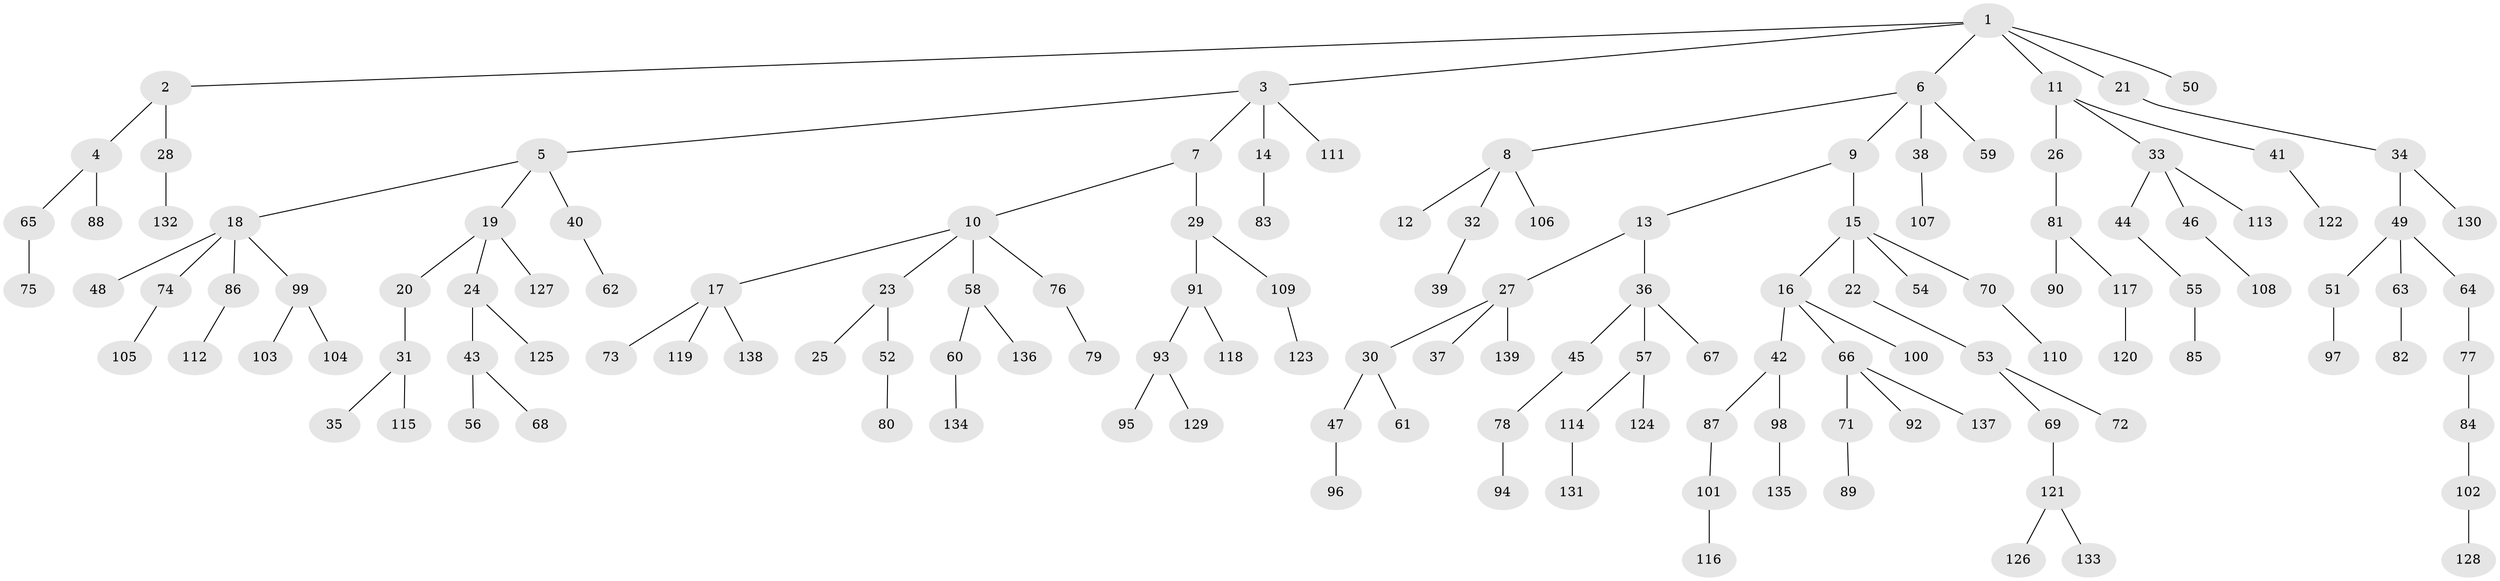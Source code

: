 // Generated by graph-tools (version 1.1) at 2025/26/03/09/25 03:26:26]
// undirected, 139 vertices, 138 edges
graph export_dot {
graph [start="1"]
  node [color=gray90,style=filled];
  1;
  2;
  3;
  4;
  5;
  6;
  7;
  8;
  9;
  10;
  11;
  12;
  13;
  14;
  15;
  16;
  17;
  18;
  19;
  20;
  21;
  22;
  23;
  24;
  25;
  26;
  27;
  28;
  29;
  30;
  31;
  32;
  33;
  34;
  35;
  36;
  37;
  38;
  39;
  40;
  41;
  42;
  43;
  44;
  45;
  46;
  47;
  48;
  49;
  50;
  51;
  52;
  53;
  54;
  55;
  56;
  57;
  58;
  59;
  60;
  61;
  62;
  63;
  64;
  65;
  66;
  67;
  68;
  69;
  70;
  71;
  72;
  73;
  74;
  75;
  76;
  77;
  78;
  79;
  80;
  81;
  82;
  83;
  84;
  85;
  86;
  87;
  88;
  89;
  90;
  91;
  92;
  93;
  94;
  95;
  96;
  97;
  98;
  99;
  100;
  101;
  102;
  103;
  104;
  105;
  106;
  107;
  108;
  109;
  110;
  111;
  112;
  113;
  114;
  115;
  116;
  117;
  118;
  119;
  120;
  121;
  122;
  123;
  124;
  125;
  126;
  127;
  128;
  129;
  130;
  131;
  132;
  133;
  134;
  135;
  136;
  137;
  138;
  139;
  1 -- 2;
  1 -- 3;
  1 -- 6;
  1 -- 11;
  1 -- 21;
  1 -- 50;
  2 -- 4;
  2 -- 28;
  3 -- 5;
  3 -- 7;
  3 -- 14;
  3 -- 111;
  4 -- 65;
  4 -- 88;
  5 -- 18;
  5 -- 19;
  5 -- 40;
  6 -- 8;
  6 -- 9;
  6 -- 38;
  6 -- 59;
  7 -- 10;
  7 -- 29;
  8 -- 12;
  8 -- 32;
  8 -- 106;
  9 -- 13;
  9 -- 15;
  10 -- 17;
  10 -- 23;
  10 -- 58;
  10 -- 76;
  11 -- 26;
  11 -- 33;
  11 -- 41;
  13 -- 27;
  13 -- 36;
  14 -- 83;
  15 -- 16;
  15 -- 22;
  15 -- 54;
  15 -- 70;
  16 -- 42;
  16 -- 66;
  16 -- 100;
  17 -- 73;
  17 -- 119;
  17 -- 138;
  18 -- 48;
  18 -- 74;
  18 -- 86;
  18 -- 99;
  19 -- 20;
  19 -- 24;
  19 -- 127;
  20 -- 31;
  21 -- 34;
  22 -- 53;
  23 -- 25;
  23 -- 52;
  24 -- 43;
  24 -- 125;
  26 -- 81;
  27 -- 30;
  27 -- 37;
  27 -- 139;
  28 -- 132;
  29 -- 91;
  29 -- 109;
  30 -- 47;
  30 -- 61;
  31 -- 35;
  31 -- 115;
  32 -- 39;
  33 -- 44;
  33 -- 46;
  33 -- 113;
  34 -- 49;
  34 -- 130;
  36 -- 45;
  36 -- 57;
  36 -- 67;
  38 -- 107;
  40 -- 62;
  41 -- 122;
  42 -- 87;
  42 -- 98;
  43 -- 56;
  43 -- 68;
  44 -- 55;
  45 -- 78;
  46 -- 108;
  47 -- 96;
  49 -- 51;
  49 -- 63;
  49 -- 64;
  51 -- 97;
  52 -- 80;
  53 -- 69;
  53 -- 72;
  55 -- 85;
  57 -- 114;
  57 -- 124;
  58 -- 60;
  58 -- 136;
  60 -- 134;
  63 -- 82;
  64 -- 77;
  65 -- 75;
  66 -- 71;
  66 -- 92;
  66 -- 137;
  69 -- 121;
  70 -- 110;
  71 -- 89;
  74 -- 105;
  76 -- 79;
  77 -- 84;
  78 -- 94;
  81 -- 90;
  81 -- 117;
  84 -- 102;
  86 -- 112;
  87 -- 101;
  91 -- 93;
  91 -- 118;
  93 -- 95;
  93 -- 129;
  98 -- 135;
  99 -- 103;
  99 -- 104;
  101 -- 116;
  102 -- 128;
  109 -- 123;
  114 -- 131;
  117 -- 120;
  121 -- 126;
  121 -- 133;
}
